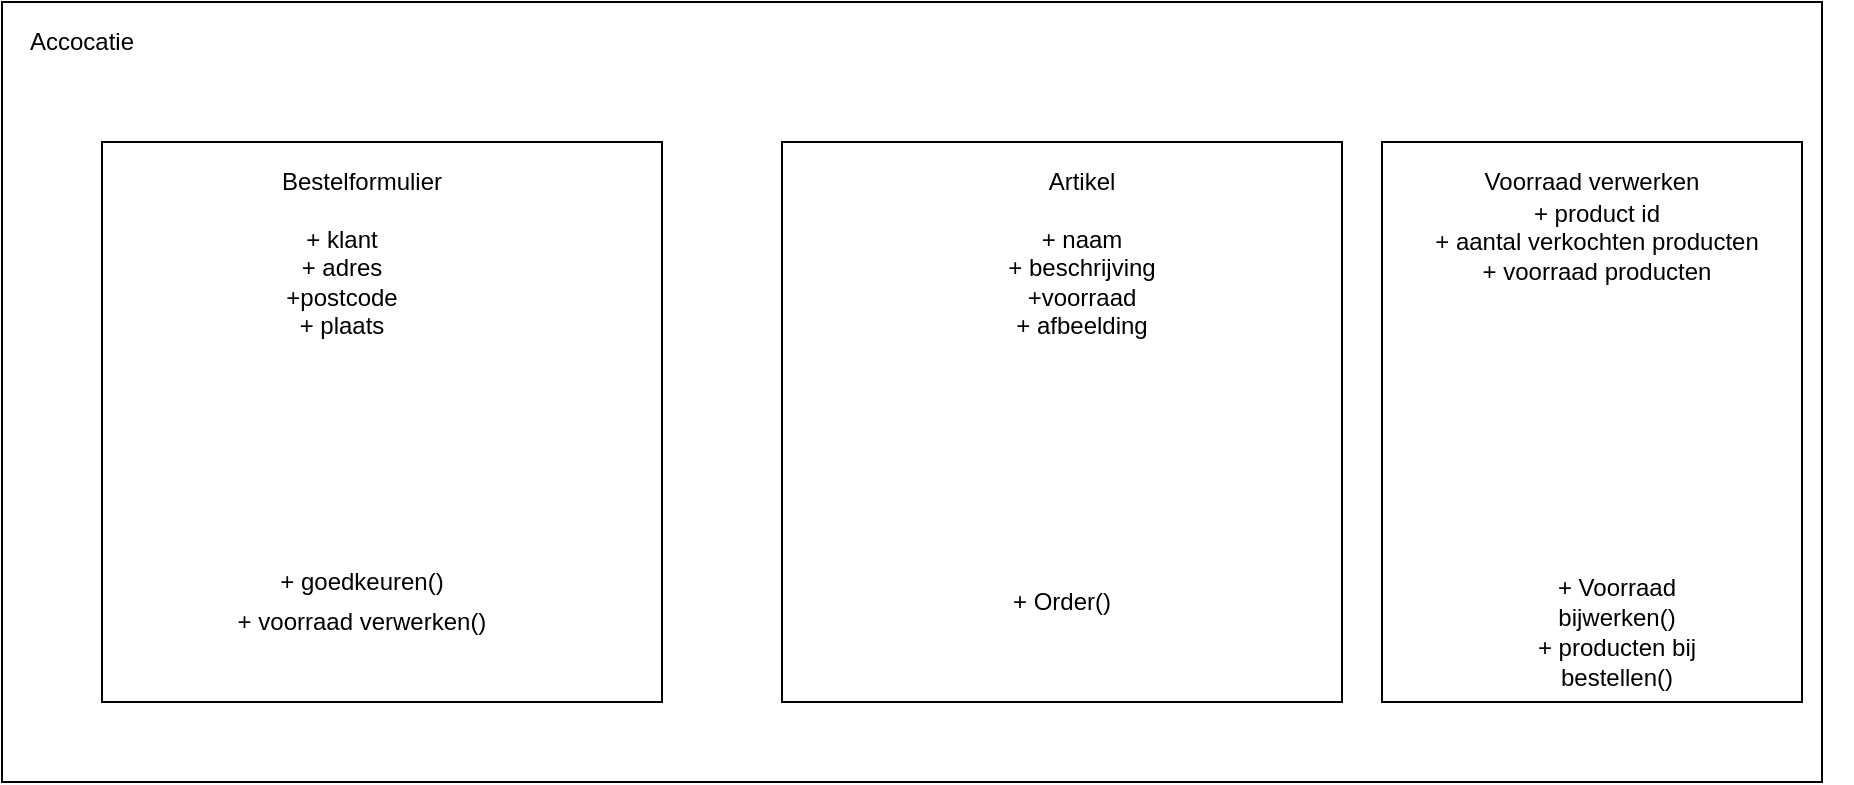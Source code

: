 <mxfile version="13.1.1" type="device"><diagram id="-SvWbcK4rI2Ro2aWQ-hz" name="Page-1"><mxGraphModel dx="1865" dy="499" grid="1" gridSize="10" guides="1" tooltips="1" connect="1" arrows="1" fold="1" page="1" pageScale="1" pageWidth="827" pageHeight="1169" math="0" shadow="0"><root><mxCell id="0"/><mxCell id="1" parent="0"/><mxCell id="y7pQWQtC5PZWEPsrVvlN-3" value="" style="rounded=0;whiteSpace=wrap;html=1;" vertex="1" parent="1"><mxGeometry x="-60" y="90" width="910" height="390" as="geometry"/></mxCell><mxCell id="y7pQWQtC5PZWEPsrVvlN-1" value="" style="rounded=0;whiteSpace=wrap;html=1;" vertex="1" parent="1"><mxGeometry x="-10" y="160" width="280" height="280" as="geometry"/></mxCell><mxCell id="y7pQWQtC5PZWEPsrVvlN-2" value="" style="rounded=0;whiteSpace=wrap;html=1;" vertex="1" parent="1"><mxGeometry x="330" y="160" width="280" height="280" as="geometry"/></mxCell><mxCell id="y7pQWQtC5PZWEPsrVvlN-4" value="Accocatie" style="text;html=1;strokeColor=none;fillColor=none;align=center;verticalAlign=middle;whiteSpace=wrap;rounded=0;" vertex="1" parent="1"><mxGeometry x="-40" y="100" width="40" height="20" as="geometry"/></mxCell><mxCell id="y7pQWQtC5PZWEPsrVvlN-5" value="Bestelformulier" style="text;html=1;strokeColor=none;fillColor=none;align=center;verticalAlign=middle;whiteSpace=wrap;rounded=0;" vertex="1" parent="1"><mxGeometry x="100" y="170" width="40" height="20" as="geometry"/></mxCell><mxCell id="y7pQWQtC5PZWEPsrVvlN-7" value="Artikel" style="text;html=1;strokeColor=none;fillColor=none;align=center;verticalAlign=middle;whiteSpace=wrap;rounded=0;" vertex="1" parent="1"><mxGeometry x="460" y="170" width="40" height="20" as="geometry"/></mxCell><mxCell id="y7pQWQtC5PZWEPsrVvlN-8" value="+ voorraad verwerken()" style="text;html=1;strokeColor=none;fillColor=none;align=center;verticalAlign=middle;whiteSpace=wrap;rounded=0;" vertex="1" parent="1"><mxGeometry x="40" y="390" width="160" height="20" as="geometry"/></mxCell><mxCell id="y7pQWQtC5PZWEPsrVvlN-9" value="+ goedkeuren()" style="text;html=1;strokeColor=none;fillColor=none;align=center;verticalAlign=middle;whiteSpace=wrap;rounded=0;" vertex="1" parent="1"><mxGeometry x="40" y="370" width="160" height="20" as="geometry"/></mxCell><mxCell id="y7pQWQtC5PZWEPsrVvlN-10" value="+ klant&lt;br&gt;+ adres&lt;br&gt;+postcode&lt;br&gt;+ plaats&lt;br&gt;" style="text;html=1;strokeColor=none;fillColor=none;align=center;verticalAlign=middle;whiteSpace=wrap;rounded=0;" vertex="1" parent="1"><mxGeometry x="50" y="220" width="120" height="20" as="geometry"/></mxCell><mxCell id="y7pQWQtC5PZWEPsrVvlN-12" value="+ naam&lt;br&gt;+ beschrijving&lt;br&gt;+voorraad&lt;br&gt;+ afbeelding&lt;br&gt;" style="text;html=1;strokeColor=none;fillColor=none;align=center;verticalAlign=middle;whiteSpace=wrap;rounded=0;" vertex="1" parent="1"><mxGeometry x="430" y="220" width="100" height="20" as="geometry"/></mxCell><mxCell id="y7pQWQtC5PZWEPsrVvlN-13" value="+ Order()" style="text;html=1;strokeColor=none;fillColor=none;align=center;verticalAlign=middle;whiteSpace=wrap;rounded=0;" vertex="1" parent="1"><mxGeometry x="440" y="380" width="60" height="20" as="geometry"/></mxCell><mxCell id="y7pQWQtC5PZWEPsrVvlN-14" value="" style="rounded=0;whiteSpace=wrap;html=1;" vertex="1" parent="1"><mxGeometry x="630" y="160" width="210" height="280" as="geometry"/></mxCell><mxCell id="y7pQWQtC5PZWEPsrVvlN-15" value="Voorraad verwerken" style="text;html=1;strokeColor=none;fillColor=none;align=center;verticalAlign=middle;whiteSpace=wrap;rounded=0;" vertex="1" parent="1"><mxGeometry x="670" y="170" width="130" height="20" as="geometry"/></mxCell><mxCell id="y7pQWQtC5PZWEPsrVvlN-16" value="+ product id&lt;br&gt;+ aantal verkochten producten&lt;br&gt;+ voorraad producten&lt;br&gt;" style="text;html=1;strokeColor=none;fillColor=none;align=center;verticalAlign=middle;whiteSpace=wrap;rounded=0;" vertex="1" parent="1"><mxGeometry x="610" y="200" width="255" height="20" as="geometry"/></mxCell><mxCell id="y7pQWQtC5PZWEPsrVvlN-17" value="+ Voorraad bijwerken()" style="text;html=1;strokeColor=none;fillColor=none;align=center;verticalAlign=middle;whiteSpace=wrap;rounded=0;" vertex="1" parent="1"><mxGeometry x="695" y="380" width="105" height="20" as="geometry"/></mxCell><mxCell id="y7pQWQtC5PZWEPsrVvlN-18" value="+ producten bij bestellen()" style="text;html=1;strokeColor=none;fillColor=none;align=center;verticalAlign=middle;whiteSpace=wrap;rounded=0;" vertex="1" parent="1"><mxGeometry x="695" y="410" width="105" height="20" as="geometry"/></mxCell></root></mxGraphModel></diagram></mxfile>